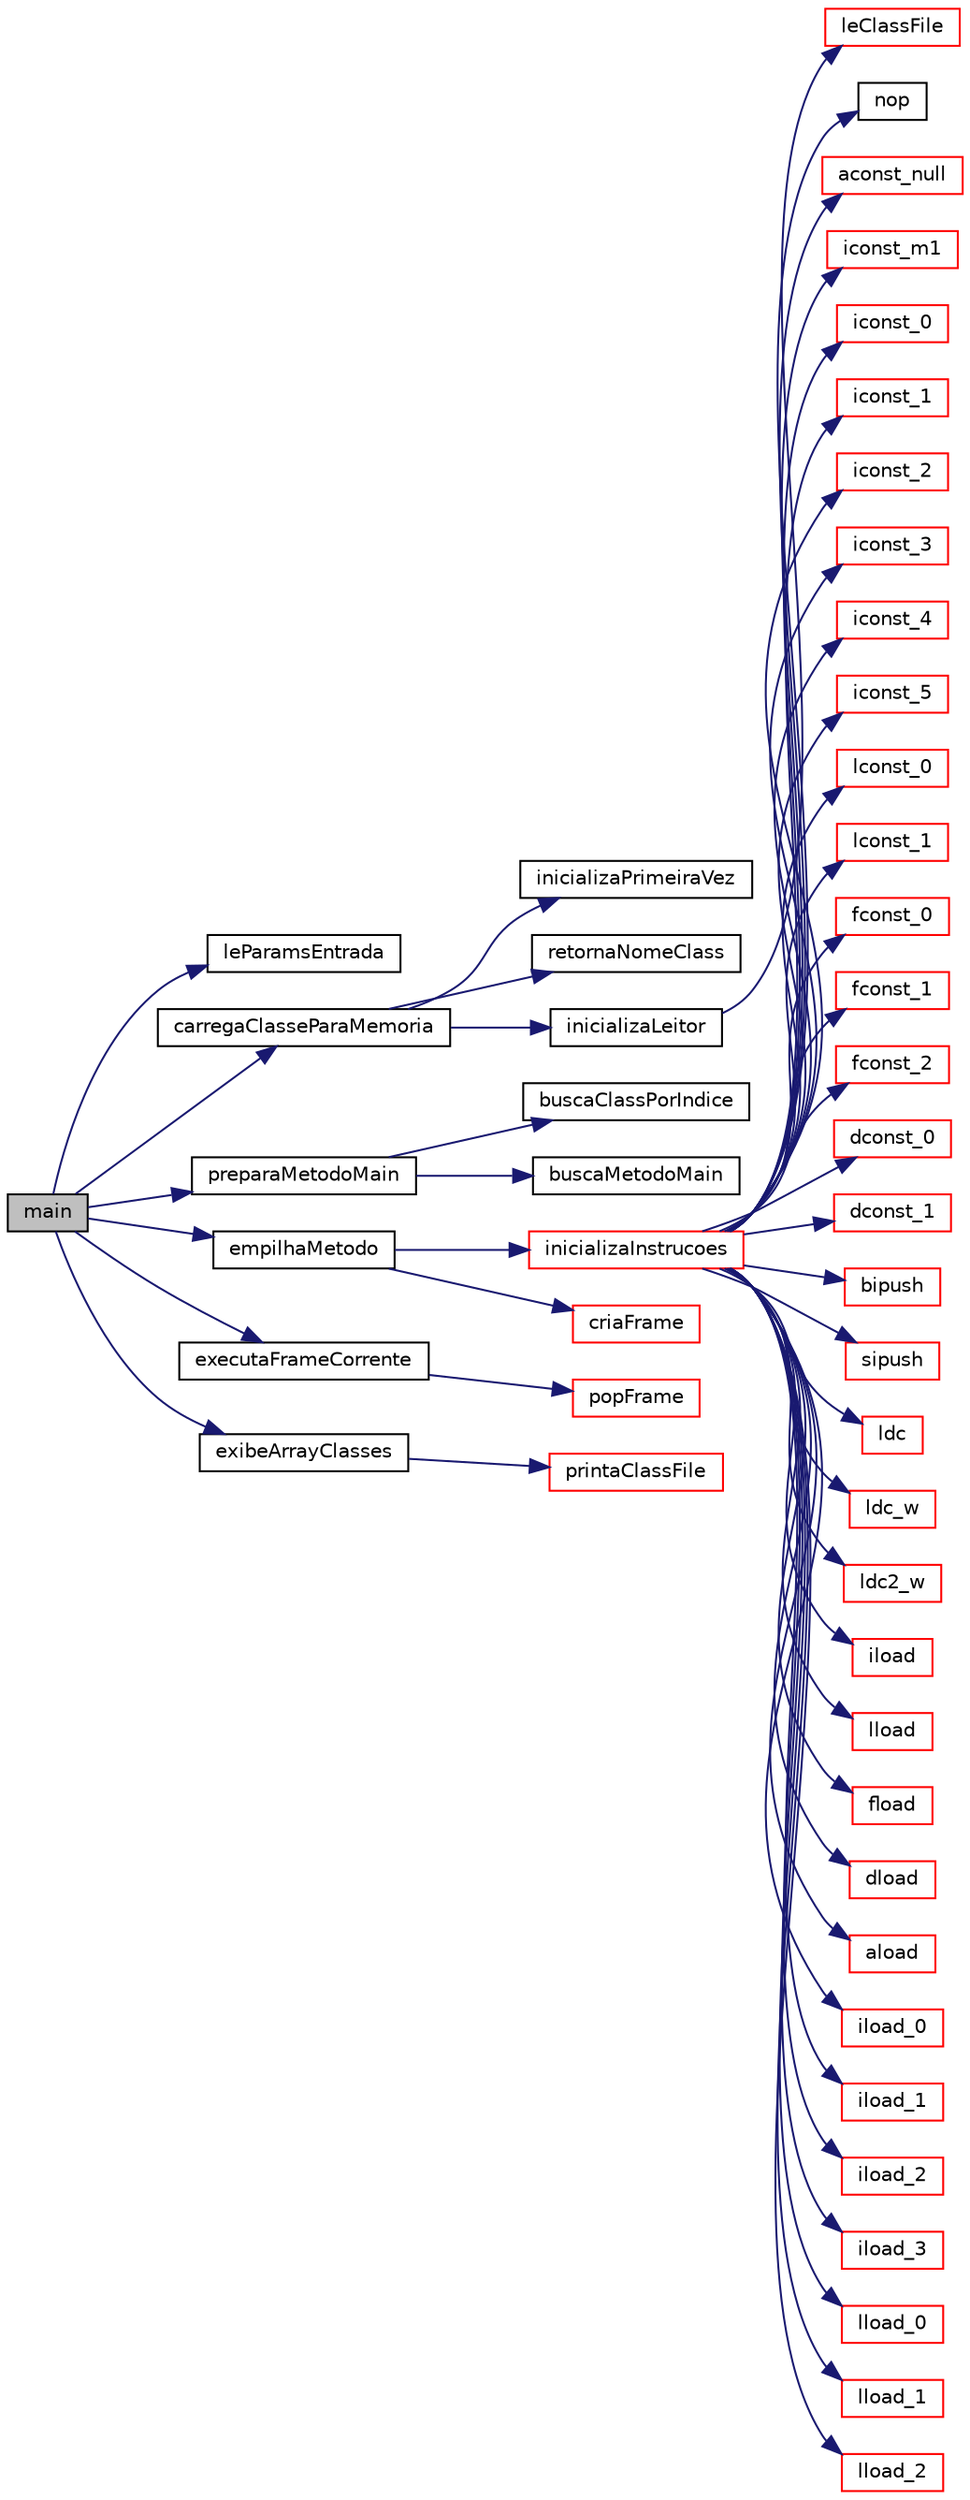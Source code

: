digraph "main"
{
 // INTERACTIVE_SVG=YES
  edge [fontname="Helvetica",fontsize="10",labelfontname="Helvetica",labelfontsize="10"];
  node [fontname="Helvetica",fontsize="10",shape=record];
  rankdir="LR";
  Node25 [label="main",height=0.2,width=0.4,color="black", fillcolor="grey75", style="filled", fontcolor="black"];
  Node25 -> Node26 [color="midnightblue",fontsize="10",style="solid",fontname="Helvetica"];
  Node26 [label="leParamsEntrada",height=0.2,width=0.4,color="black", fillcolor="white", style="filled",URL="$main_8c.html#a45b099240a0e5e7ffff39bfa8accaf25"];
  Node25 -> Node27 [color="midnightblue",fontsize="10",style="solid",fontname="Helvetica"];
  Node27 [label="carregaClasseParaMemoria",height=0.2,width=0.4,color="black", fillcolor="white", style="filled",URL="$carregador_8c.html#aa8226828a719a729baa6de54497dbd06"];
  Node27 -> Node28 [color="midnightblue",fontsize="10",style="solid",fontname="Helvetica"];
  Node28 [label="inicializaPrimeiraVez",height=0.2,width=0.4,color="black", fillcolor="white", style="filled",URL="$carregador_8c.html#ad79fe3f83657a5542b2278537ccfbdd1"];
  Node27 -> Node29 [color="midnightblue",fontsize="10",style="solid",fontname="Helvetica"];
  Node29 [label="retornaNomeClass",height=0.2,width=0.4,color="black", fillcolor="white", style="filled",URL="$carregador_8c.html#a9c9a3135d3a02d275706a00116816824"];
  Node27 -> Node30 [color="midnightblue",fontsize="10",style="solid",fontname="Helvetica"];
  Node30 [label="inicializaLeitor",height=0.2,width=0.4,color="black", fillcolor="white", style="filled",URL="$leitor_8c.html#a6d3ec8ddebcd48da7d95668d16ec46ea"];
  Node30 -> Node31 [color="midnightblue",fontsize="10",style="solid",fontname="Helvetica"];
  Node31 [label="leClassFile",height=0.2,width=0.4,color="red", fillcolor="white", style="filled",URL="$leitor_8c.html#a8a9afe01d56583162e5d2d4fba0a38aa"];
  Node25 -> Node45 [color="midnightblue",fontsize="10",style="solid",fontname="Helvetica"];
  Node45 [label="preparaMetodoMain",height=0.2,width=0.4,color="black", fillcolor="white", style="filled",URL="$main_8c.html#a6b2cbabf8682bcc1712ff9adf23cecc7"];
  Node45 -> Node46 [color="midnightblue",fontsize="10",style="solid",fontname="Helvetica"];
  Node46 [label="buscaClassPorIndice",height=0.2,width=0.4,color="black", fillcolor="white", style="filled",URL="$carregador_8c.html#a5791c228ebcf57d6eb24ba9618eae973"];
  Node45 -> Node47 [color="midnightblue",fontsize="10",style="solid",fontname="Helvetica"];
  Node47 [label="buscaMetodoMain",height=0.2,width=0.4,color="black", fillcolor="white", style="filled",URL="$metodo_8c.html#a6aa5c3f94b9def67427ad40fb5205c5f"];
  Node25 -> Node48 [color="midnightblue",fontsize="10",style="solid",fontname="Helvetica"];
  Node48 [label="empilhaMetodo",height=0.2,width=0.4,color="black", fillcolor="white", style="filled",URL="$metodo_8c.html#abd0ddf4dcb0a8259896fe735c94e23b4"];
  Node48 -> Node49 [color="midnightblue",fontsize="10",style="solid",fontname="Helvetica"];
  Node49 [label="inicializaInstrucoes",height=0.2,width=0.4,color="red", fillcolor="white", style="filled",URL="$instrucao_8c.html#a308f4b87fb42ab5a62790c0127003ebe"];
  Node49 -> Node50 [color="midnightblue",fontsize="10",style="solid",fontname="Helvetica"];
  Node50 [label="nop",height=0.2,width=0.4,color="black", fillcolor="white", style="filled",URL="$instrucao_8c.html#a9feb7476507383309c8e3ff2648016f3"];
  Node49 -> Node51 [color="midnightblue",fontsize="10",style="solid",fontname="Helvetica"];
  Node51 [label="aconst_null",height=0.2,width=0.4,color="red", fillcolor="white", style="filled",URL="$instrucao_8c.html#abe6dd55d61a71f86f8039f4e2d1d00c8"];
  Node49 -> Node53 [color="midnightblue",fontsize="10",style="solid",fontname="Helvetica"];
  Node53 [label="iconst_m1",height=0.2,width=0.4,color="red", fillcolor="white", style="filled",URL="$instrucao_8c.html#a3d4fe47d548d6189745787177183c38c"];
  Node49 -> Node54 [color="midnightblue",fontsize="10",style="solid",fontname="Helvetica"];
  Node54 [label="iconst_0",height=0.2,width=0.4,color="red", fillcolor="white", style="filled",URL="$instrucao_8c.html#aea322ceba1bd8d3ef7f33273d58e6f0b"];
  Node49 -> Node56 [color="midnightblue",fontsize="10",style="solid",fontname="Helvetica"];
  Node56 [label="iconst_1",height=0.2,width=0.4,color="red", fillcolor="white", style="filled",URL="$instrucao_8c.html#ad99980f3110041de270ec04c53107b8f"];
  Node49 -> Node57 [color="midnightblue",fontsize="10",style="solid",fontname="Helvetica"];
  Node57 [label="iconst_2",height=0.2,width=0.4,color="red", fillcolor="white", style="filled",URL="$instrucao_8c.html#ade068b77731b687d290ff8110b5111fb"];
  Node49 -> Node58 [color="midnightblue",fontsize="10",style="solid",fontname="Helvetica"];
  Node58 [label="iconst_3",height=0.2,width=0.4,color="red", fillcolor="white", style="filled",URL="$instrucao_8c.html#aa4de912d11b59f82deba1dc335d69123"];
  Node49 -> Node59 [color="midnightblue",fontsize="10",style="solid",fontname="Helvetica"];
  Node59 [label="iconst_4",height=0.2,width=0.4,color="red", fillcolor="white", style="filled",URL="$instrucao_8c.html#a8c772a238a36dc3c353206ec51a65382"];
  Node49 -> Node60 [color="midnightblue",fontsize="10",style="solid",fontname="Helvetica"];
  Node60 [label="iconst_5",height=0.2,width=0.4,color="red", fillcolor="white", style="filled",URL="$instrucao_8c.html#a2e5a16634b3e5c00d324b462ea77183b"];
  Node49 -> Node61 [color="midnightblue",fontsize="10",style="solid",fontname="Helvetica"];
  Node61 [label="lconst_0",height=0.2,width=0.4,color="red", fillcolor="white", style="filled",URL="$instrucao_8c.html#a404bc01bc13afddc52495b6a77a2ff4d"];
  Node49 -> Node62 [color="midnightblue",fontsize="10",style="solid",fontname="Helvetica"];
  Node62 [label="lconst_1",height=0.2,width=0.4,color="red", fillcolor="white", style="filled",URL="$instrucao_8c.html#a47ef909a27b1a683c8941d87f542b162"];
  Node49 -> Node63 [color="midnightblue",fontsize="10",style="solid",fontname="Helvetica"];
  Node63 [label="fconst_0",height=0.2,width=0.4,color="red", fillcolor="white", style="filled",URL="$instrucao_8c.html#a86f714d43e3b969d5c30dbfdabd472bf"];
  Node49 -> Node64 [color="midnightblue",fontsize="10",style="solid",fontname="Helvetica"];
  Node64 [label="fconst_1",height=0.2,width=0.4,color="red", fillcolor="white", style="filled",URL="$instrucao_8c.html#ab87ae6df1b95fd3c3829af30ba899199"];
  Node49 -> Node65 [color="midnightblue",fontsize="10",style="solid",fontname="Helvetica"];
  Node65 [label="fconst_2",height=0.2,width=0.4,color="red", fillcolor="white", style="filled",URL="$instrucao_8c.html#aa2c5e3ce6d5b8daf54213367d7f02f25"];
  Node49 -> Node66 [color="midnightblue",fontsize="10",style="solid",fontname="Helvetica"];
  Node66 [label="dconst_0",height=0.2,width=0.4,color="red", fillcolor="white", style="filled",URL="$instrucao_8c.html#a06b623842362ff5bad4321bd3901c041"];
  Node49 -> Node67 [color="midnightblue",fontsize="10",style="solid",fontname="Helvetica"];
  Node67 [label="dconst_1",height=0.2,width=0.4,color="red", fillcolor="white", style="filled",URL="$instrucao_8c.html#a7f89f5063a41ce732da654abce7f1c81"];
  Node49 -> Node68 [color="midnightblue",fontsize="10",style="solid",fontname="Helvetica"];
  Node68 [label="bipush",height=0.2,width=0.4,color="red", fillcolor="white", style="filled",URL="$instrucao_8c.html#a63e60d614254aaf759e91850ce33be71"];
  Node49 -> Node69 [color="midnightblue",fontsize="10",style="solid",fontname="Helvetica"];
  Node69 [label="sipush",height=0.2,width=0.4,color="red", fillcolor="white", style="filled",URL="$instrucao_8c.html#ab232b871bc72922db8f077fc3f356348"];
  Node49 -> Node70 [color="midnightblue",fontsize="10",style="solid",fontname="Helvetica"];
  Node70 [label="ldc",height=0.2,width=0.4,color="red", fillcolor="white", style="filled",URL="$instrucao_8c.html#a05601922d5b1a9203cd26a1a21789255"];
  Node49 -> Node72 [color="midnightblue",fontsize="10",style="solid",fontname="Helvetica"];
  Node72 [label="ldc_w",height=0.2,width=0.4,color="red", fillcolor="white", style="filled",URL="$instrucao_8c.html#a24bf1524b99a783375f26b5e4f79fb44"];
  Node49 -> Node73 [color="midnightblue",fontsize="10",style="solid",fontname="Helvetica"];
  Node73 [label="ldc2_w",height=0.2,width=0.4,color="red", fillcolor="white", style="filled",URL="$instrucao_8c.html#ae507168e021393f8ee28cf11c80e5349"];
  Node49 -> Node74 [color="midnightblue",fontsize="10",style="solid",fontname="Helvetica"];
  Node74 [label="iload",height=0.2,width=0.4,color="red", fillcolor="white", style="filled",URL="$instrucao_8c.html#a30a4061a47793773606ff72c0b81ddb1"];
  Node49 -> Node75 [color="midnightblue",fontsize="10",style="solid",fontname="Helvetica"];
  Node75 [label="lload",height=0.2,width=0.4,color="red", fillcolor="white", style="filled",URL="$instrucao_8c.html#a7226903dff59a80c04a44f84578cdad0"];
  Node49 -> Node76 [color="midnightblue",fontsize="10",style="solid",fontname="Helvetica"];
  Node76 [label="fload",height=0.2,width=0.4,color="red", fillcolor="white", style="filled",URL="$instrucao_8c.html#aa3e85071d417a5fc35d9acca2deb91e2"];
  Node49 -> Node77 [color="midnightblue",fontsize="10",style="solid",fontname="Helvetica"];
  Node77 [label="dload",height=0.2,width=0.4,color="red", fillcolor="white", style="filled",URL="$instrucao_8c.html#aee02129130ae41bfde27b94ac97dbe80"];
  Node49 -> Node78 [color="midnightblue",fontsize="10",style="solid",fontname="Helvetica"];
  Node78 [label="aload",height=0.2,width=0.4,color="red", fillcolor="white", style="filled",URL="$instrucao_8c.html#a0612d86928db91f08031ee340d996be3"];
  Node49 -> Node79 [color="midnightblue",fontsize="10",style="solid",fontname="Helvetica"];
  Node79 [label="iload_0",height=0.2,width=0.4,color="red", fillcolor="white", style="filled",URL="$instrucao_8c.html#aca5ca79be27a14e2dba470ceb7f3654a"];
  Node49 -> Node80 [color="midnightblue",fontsize="10",style="solid",fontname="Helvetica"];
  Node80 [label="iload_1",height=0.2,width=0.4,color="red", fillcolor="white", style="filled",URL="$instrucao_8c.html#a10fcbbe1a4c6ddec0bbe135218268af9"];
  Node49 -> Node81 [color="midnightblue",fontsize="10",style="solid",fontname="Helvetica"];
  Node81 [label="iload_2",height=0.2,width=0.4,color="red", fillcolor="white", style="filled",URL="$instrucao_8c.html#a3bd5260f8a2c829e158d7f49b1ef7e91"];
  Node49 -> Node82 [color="midnightblue",fontsize="10",style="solid",fontname="Helvetica"];
  Node82 [label="iload_3",height=0.2,width=0.4,color="red", fillcolor="white", style="filled",URL="$instrucao_8c.html#a244c1eb8abc603a256a5e932beb9fa75"];
  Node49 -> Node83 [color="midnightblue",fontsize="10",style="solid",fontname="Helvetica"];
  Node83 [label="lload_0",height=0.2,width=0.4,color="red", fillcolor="white", style="filled",URL="$instrucao_8c.html#abeae105a6ead0eb87caedb8ad91a5770"];
  Node49 -> Node84 [color="midnightblue",fontsize="10",style="solid",fontname="Helvetica"];
  Node84 [label="lload_1",height=0.2,width=0.4,color="red", fillcolor="white", style="filled",URL="$instrucao_8c.html#aadaebe19e5662365a33a9a0ab37b8335"];
  Node49 -> Node85 [color="midnightblue",fontsize="10",style="solid",fontname="Helvetica"];
  Node85 [label="lload_2",height=0.2,width=0.4,color="red", fillcolor="white", style="filled",URL="$instrucao_8c.html#a772d2097155cfdbd5a8b3f897d84b7e2"];
  Node48 -> Node259 [color="midnightblue",fontsize="10",style="solid",fontname="Helvetica"];
  Node259 [label="criaFrame",height=0.2,width=0.4,color="red", fillcolor="white", style="filled",URL="$frame_8c.html#a043120e5dc10c5874fafd5b92506dd54"];
  Node25 -> Node240 [color="midnightblue",fontsize="10",style="solid",fontname="Helvetica"];
  Node240 [label="executaFrameCorrente",height=0.2,width=0.4,color="black", fillcolor="white", style="filled",URL="$metodo_8c.html#ae6a6b8342dd5977b74379e5295614ea8"];
  Node240 -> Node241 [color="midnightblue",fontsize="10",style="solid",fontname="Helvetica"];
  Node241 [label="popFrame",height=0.2,width=0.4,color="red", fillcolor="white", style="filled",URL="$frame_8c.html#aca9cbfa46eaa4e3c07217b16d0c5212e"];
  Node25 -> Node261 [color="midnightblue",fontsize="10",style="solid",fontname="Helvetica"];
  Node261 [label="exibeArrayClasses",height=0.2,width=0.4,color="black", fillcolor="white", style="filled",URL="$main_8c.html#a4fb190a31887509a84011fe503d1583c"];
  Node261 -> Node262 [color="midnightblue",fontsize="10",style="solid",fontname="Helvetica"];
  Node262 [label="printaClassFile",height=0.2,width=0.4,color="red", fillcolor="white", style="filled",URL="$exibidor_8c.html#af66f78ede418a5d96fc683ff46166d15"];
}
